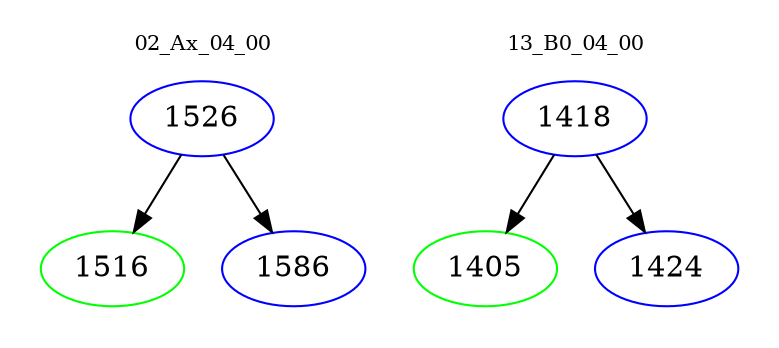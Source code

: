 digraph{
subgraph cluster_0 {
color = white
label = "02_Ax_04_00";
fontsize=10;
T0_1526 [label="1526", color="blue"]
T0_1526 -> T0_1516 [color="black"]
T0_1516 [label="1516", color="green"]
T0_1526 -> T0_1586 [color="black"]
T0_1586 [label="1586", color="blue"]
}
subgraph cluster_1 {
color = white
label = "13_B0_04_00";
fontsize=10;
T1_1418 [label="1418", color="blue"]
T1_1418 -> T1_1405 [color="black"]
T1_1405 [label="1405", color="green"]
T1_1418 -> T1_1424 [color="black"]
T1_1424 [label="1424", color="blue"]
}
}
